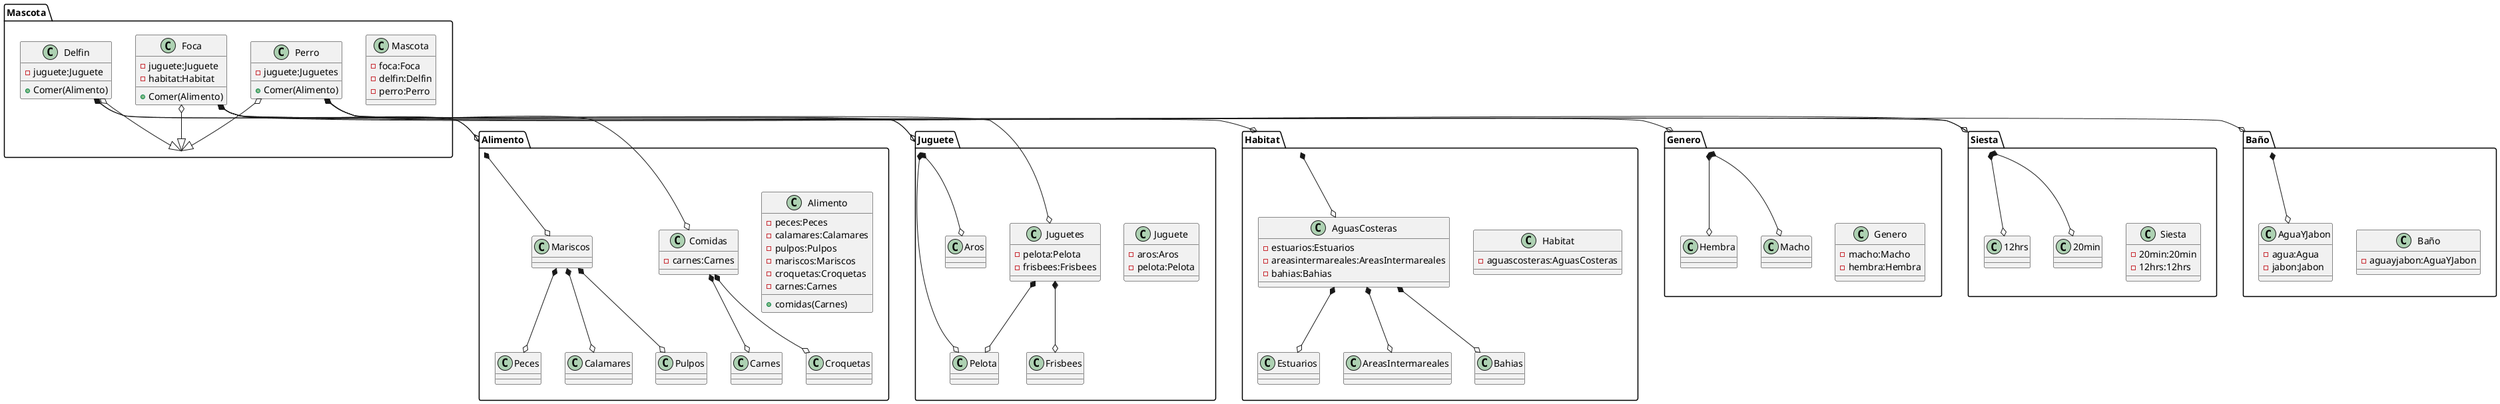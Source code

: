 @startuml Mascota

package Alimento{
    class Alimento{
        -peces:Peces
        -calamares:Calamares
        -pulpos:Pulpos
        -mariscos:Mariscos
        -croquetas:Croquetas
        +comidas(Carnes)
        -carnes:Carnes
    }
    class Peces
    class Calamares
    class Pulpos
    class Mariscos
    class Croquetas
    class Comidas{
        -carnes:Carnes
    }
    class Carnes
}

package Mascota{
    class Mascota{
        -foca:Foca
        -delfin:Delfin
        -perro:Perro
    }
    class Foca{
        -juguete:Juguete
        +Comer(Alimento)
        -habitat:Habitat
    }
    
    class Delfin{
        -juguete:Juguete
        +Comer(Alimento)
    }
    class Perro{
        -juguete:Juguetes
        +Comer(Alimento)
    }
}

package Juguete{
    class Juguete{
        -aros:Aros
        -pelota:Pelota
    }
    class Pelota
    class Aros
    class Juguetes{
        -pelota:Pelota
        -frisbees:Frisbees
    }
    class Frisbees
}

package Habitat{
    class Habitat{
        -aguascosteras:AguasCosteras
    }
    class AguasCosteras{
        -estuarios:Estuarios
        -areasintermareales:AreasIntermareales
        -bahias:Bahias
    }
    class Estuarios
    class AreasIntermareales
    class Bahias
}

package Genero{
    class Genero{
        -macho:Macho
        -hembra:Hembra
    }
    class Macho
    class Hembra
}

package Siesta{
    class Siesta{
        -20min:20min
        -12hrs:12hrs
    }
    class 20min
    class 12hrs
}

package Baño{
    class Baño{
        -aguayjabon:AguaYJabon
    }
    class AguaYJabon{
        -agua:Agua
        -jabon:Jabon
    }
}

Delfin o--|> Mascota
Delfin *--o Alimento
Delfin *--o Juguete
Foca o--|> Mascota
Foca *--o Alimento
Foca *--o Juguete
Alimento *--o Mariscos
Juguete *--o Pelota
Juguete *--o Aros
Mariscos *--o Peces
Mariscos *--o Calamares 
Mariscos *--o Pulpos
Foca *--o Habitat
Habitat*--o AguasCosteras
AguasCosteras *--o Bahias
AguasCosteras *--o Estuarios
AguasCosteras *--o AreasIntermareales
Foca *--o Genero
Genero *--o Macho
Foca *--o Siesta
Siesta *--o 20min
Perro o--|> Mascota
Perro *--o Juguetes
Juguetes *--o Pelota
Juguetes *--o Frisbees
Perro *--o Comidas
Comidas *--o Croquetas
Comidas *--o Carnes
Genero *--o Hembra
Perro *--o Baño
Baño *--o AguaYJabon
Perro *--o Siesta
Siesta *--o 12hrs

@enduml